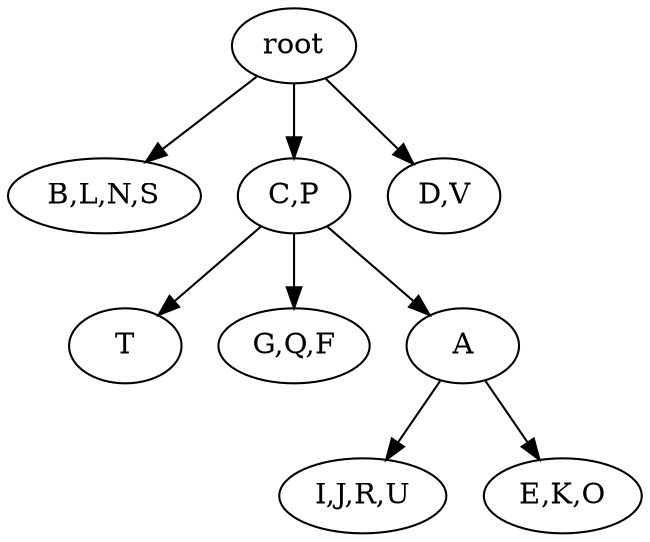 strict digraph G {
	graph [name=G];
	0	 [label=root];
	3	 [label="B,L,N,S"];
	0 -> 3;
	1	 [label="C,P"];
	0 -> 1;
	2	 [label="D,V"];
	0 -> 2;
	8	 [label="I,J,R,U"];
	7	 [label=T];
	1 -> 7;
	6	 [label="G,Q,F"];
	1 -> 6;
	5	 [label=A];
	1 -> 5;
	4	 [label="E,K,O"];
	5 -> 8;
	5 -> 4;
}
